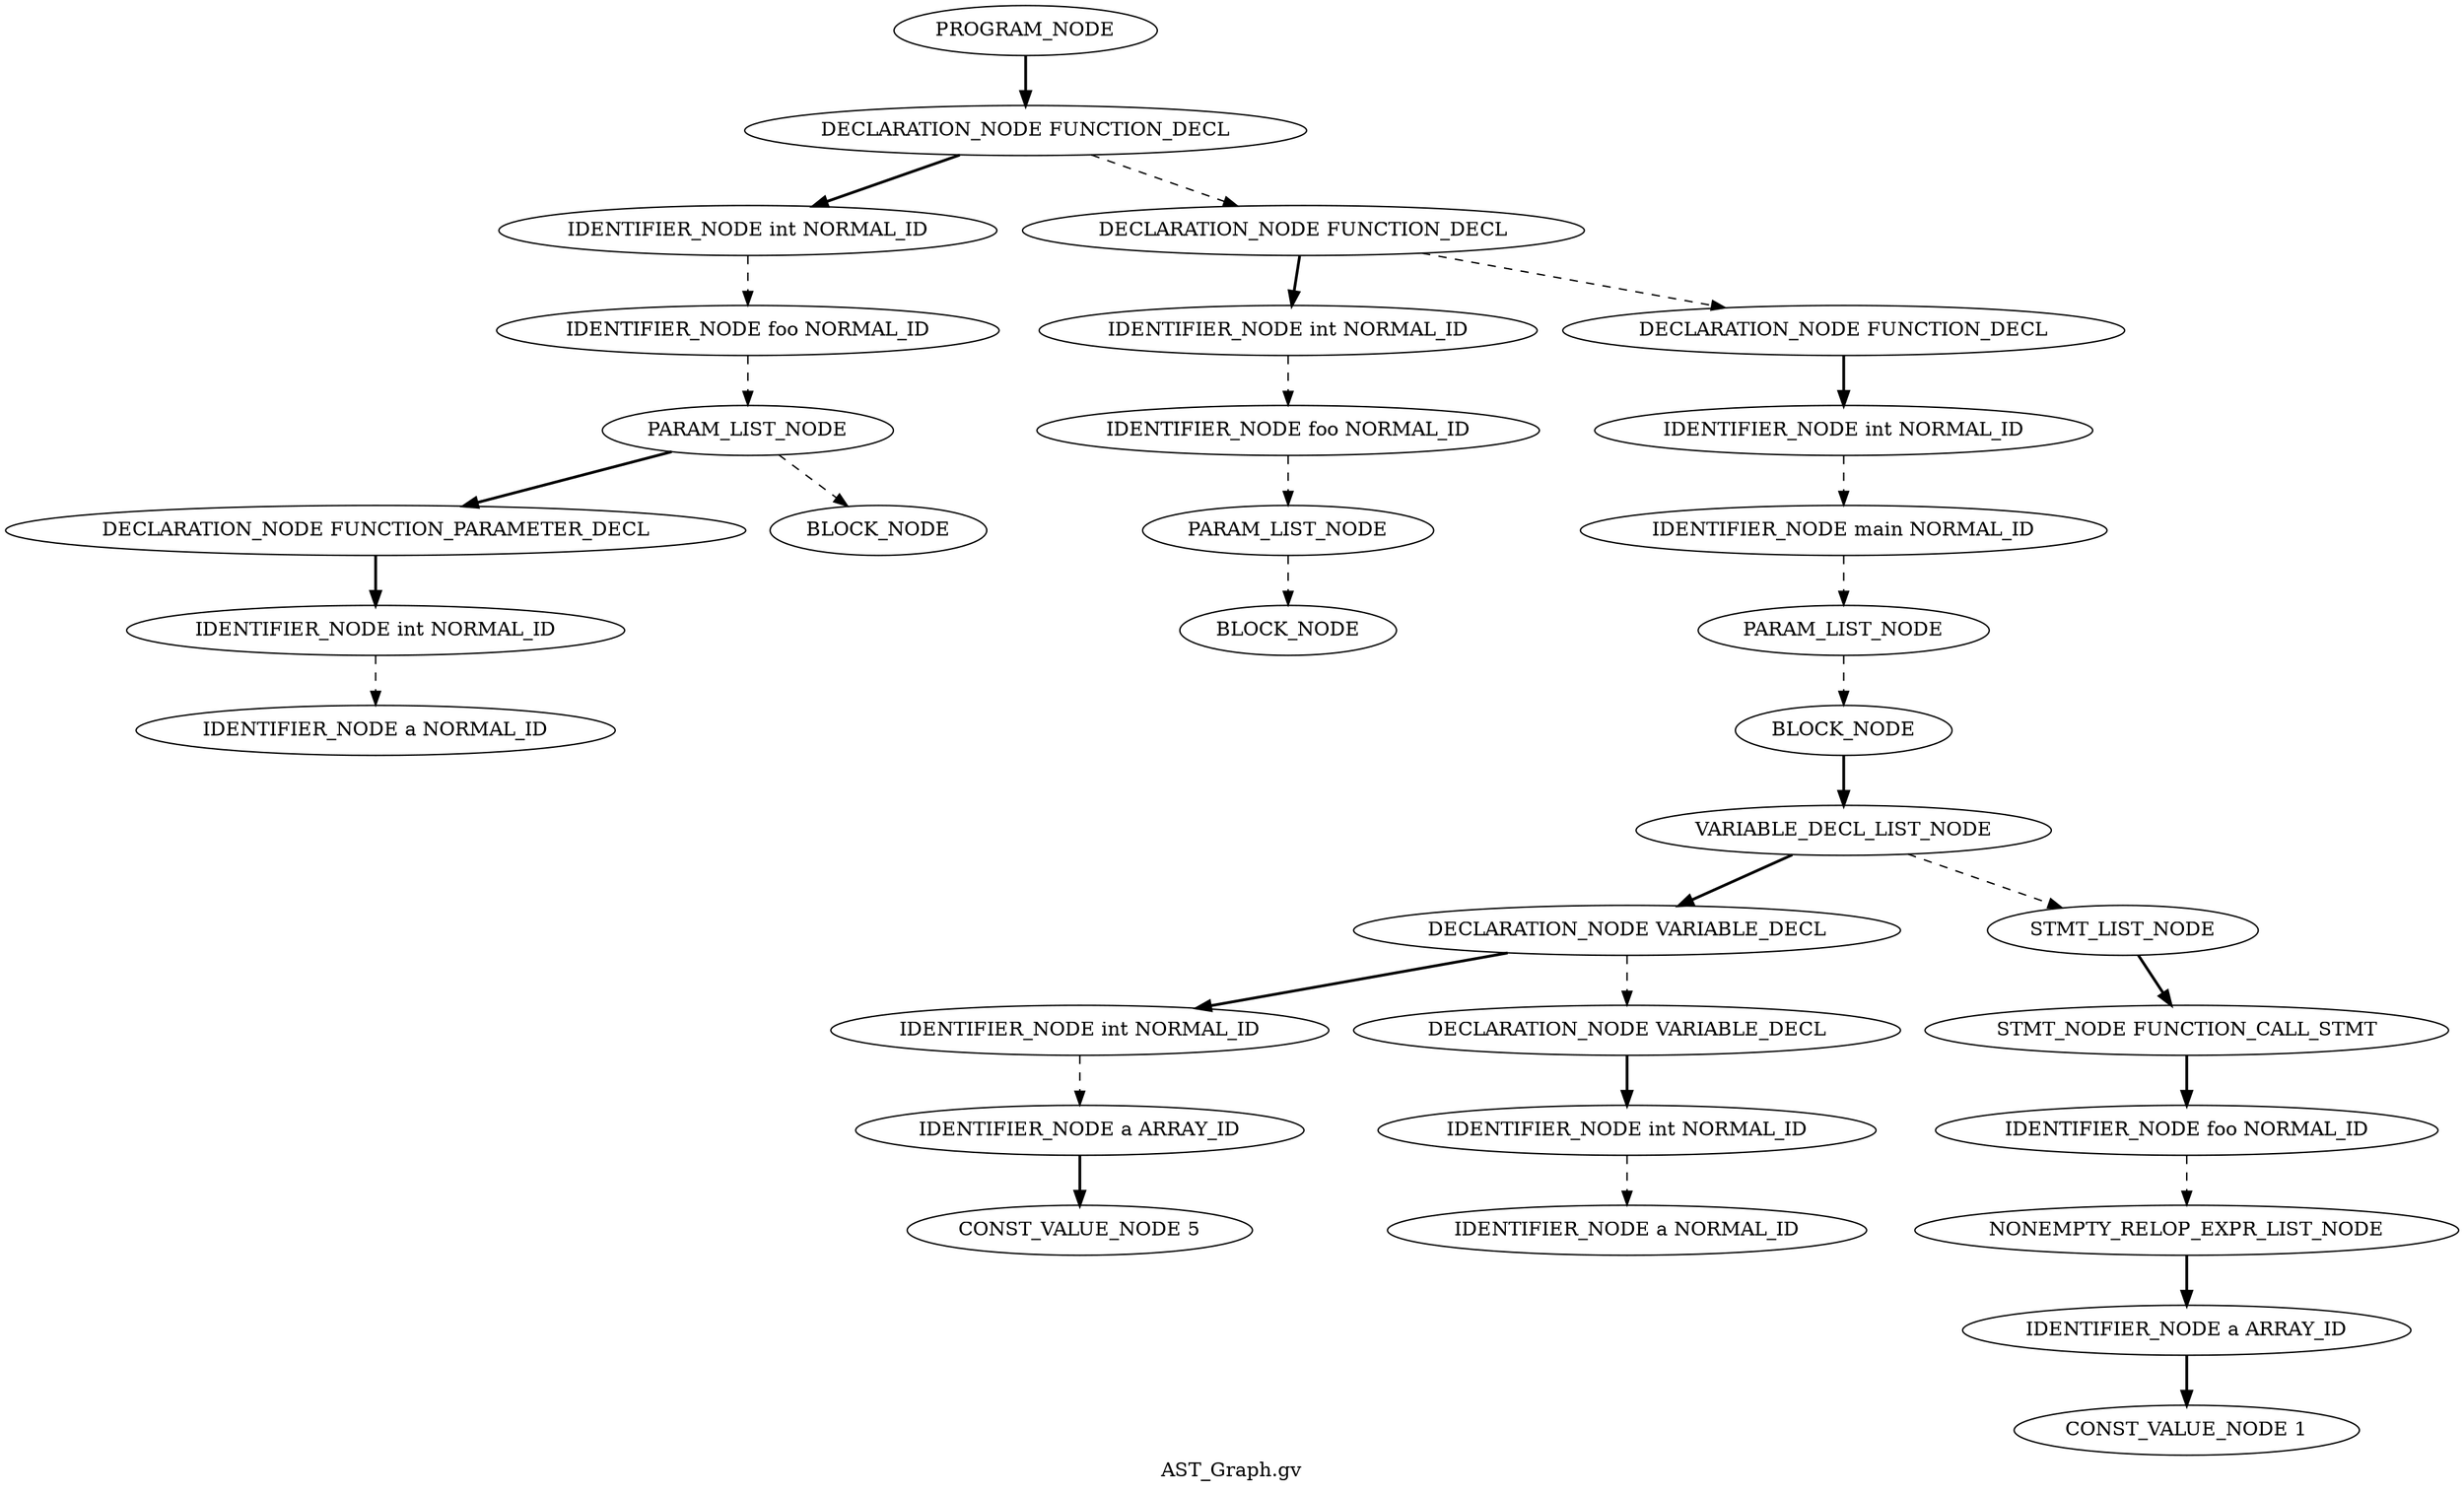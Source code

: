 Digraph AST
{
label = "AST_Graph.gv"
node0 [label ="PROGRAM_NODE"]
node1 [label ="DECLARATION_NODE FUNCTION_DECL"]
node2 [label ="IDENTIFIER_NODE int NORMAL_ID"]
node3 [label ="IDENTIFIER_NODE foo NORMAL_ID"]
node4 [label ="PARAM_LIST_NODE"]
node5 [label ="DECLARATION_NODE FUNCTION_PARAMETER_DECL"]
node6 [label ="IDENTIFIER_NODE int NORMAL_ID"]
node7 [label ="IDENTIFIER_NODE a NORMAL_ID"]
node6 -> node7 [style = dashed]
node5 -> node6 [style = bold]
node4 -> node5 [style = bold]
node8 [label ="BLOCK_NODE"]
node4 -> node8 [style = dashed]
node3 -> node4 [style = dashed]
node2 -> node3 [style = dashed]
node1 -> node2 [style = bold]
node9 [label ="DECLARATION_NODE FUNCTION_DECL"]
node10 [label ="IDENTIFIER_NODE int NORMAL_ID"]
node11 [label ="IDENTIFIER_NODE foo NORMAL_ID"]
node12 [label ="PARAM_LIST_NODE"]
node13 [label ="BLOCK_NODE"]
node12 -> node13 [style = dashed]
node11 -> node12 [style = dashed]
node10 -> node11 [style = dashed]
node9 -> node10 [style = bold]
node14 [label ="DECLARATION_NODE FUNCTION_DECL"]
node15 [label ="IDENTIFIER_NODE int NORMAL_ID"]
node16 [label ="IDENTIFIER_NODE main NORMAL_ID"]
node17 [label ="PARAM_LIST_NODE"]
node18 [label ="BLOCK_NODE"]
node19 [label ="VARIABLE_DECL_LIST_NODE"]
node20 [label ="DECLARATION_NODE VARIABLE_DECL"]
node21 [label ="IDENTIFIER_NODE int NORMAL_ID"]
node22 [label ="IDENTIFIER_NODE a ARRAY_ID"]
node23 [label ="CONST_VALUE_NODE 5"]
node22 -> node23 [style = bold]
node21 -> node22 [style = dashed]
node20 -> node21 [style = bold]
node24 [label ="DECLARATION_NODE VARIABLE_DECL"]
node25 [label ="IDENTIFIER_NODE int NORMAL_ID"]
node26 [label ="IDENTIFIER_NODE a NORMAL_ID"]
node25 -> node26 [style = dashed]
node24 -> node25 [style = bold]
node20 -> node24 [style = dashed]
node19 -> node20 [style = bold]
node27 [label ="STMT_LIST_NODE"]
node28 [label ="STMT_NODE FUNCTION_CALL_STMT"]
node29 [label ="IDENTIFIER_NODE foo NORMAL_ID"]
node30 [label ="NONEMPTY_RELOP_EXPR_LIST_NODE"]
node31 [label ="IDENTIFIER_NODE a ARRAY_ID"]
node32 [label ="CONST_VALUE_NODE 1"]
node31 -> node32 [style = bold]
node30 -> node31 [style = bold]
node29 -> node30 [style = dashed]
node28 -> node29 [style = bold]
node27 -> node28 [style = bold]
node19 -> node27 [style = dashed]
node18 -> node19 [style = bold]
node17 -> node18 [style = dashed]
node16 -> node17 [style = dashed]
node15 -> node16 [style = dashed]
node14 -> node15 [style = bold]
node9 -> node14 [style = dashed]
node1 -> node9 [style = dashed]
node0 -> node1 [style = bold]
}
